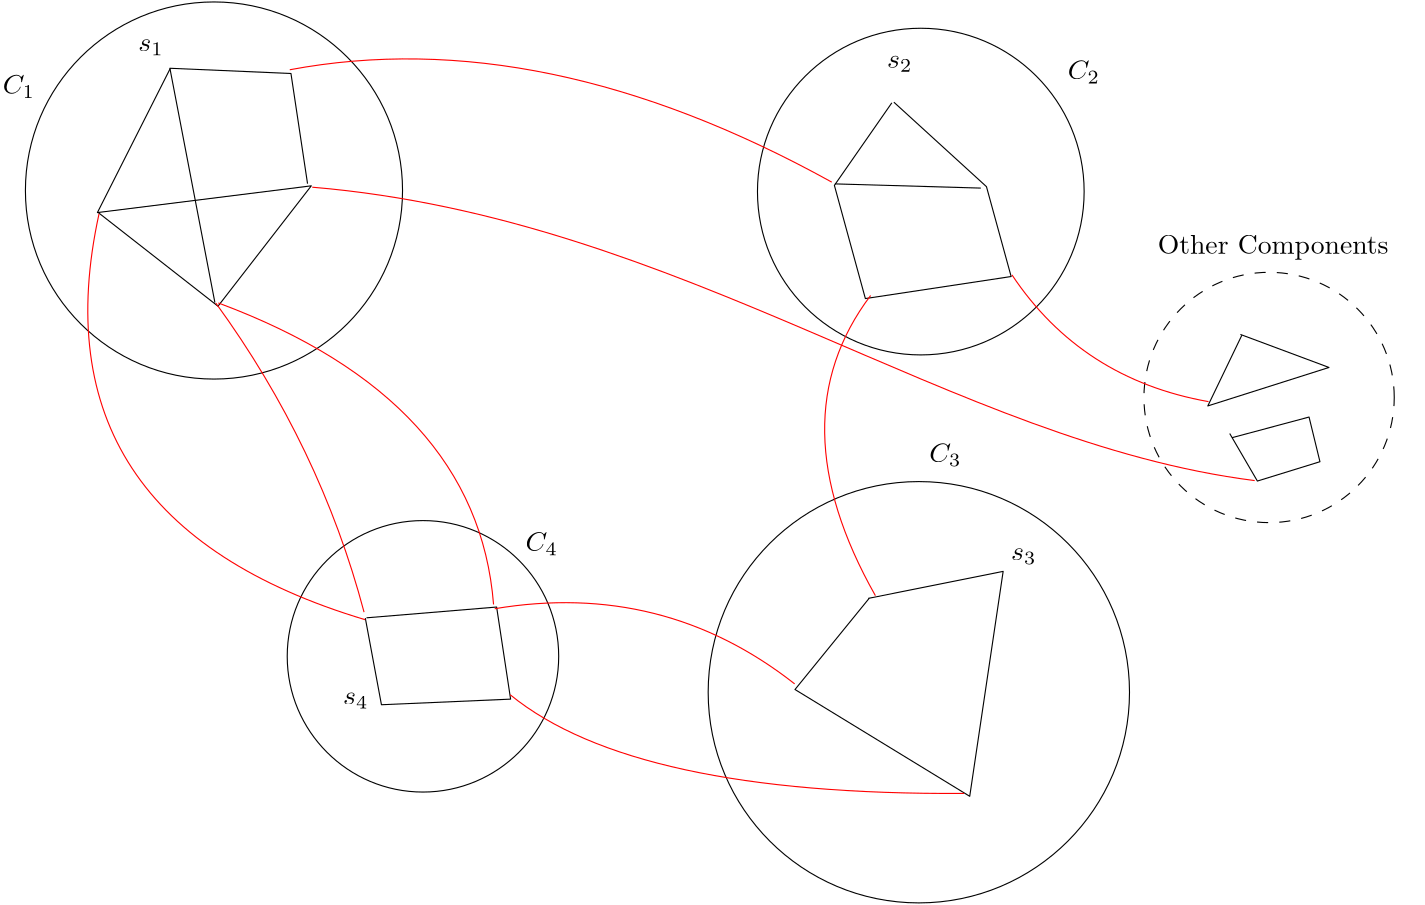 <?xml version="1.0"?>
<!DOCTYPE ipe SYSTEM "ipe.dtd">
<ipe version="70206" creator="Ipe 7.2.11">
<info created="D:20190416092926" modified="D:20190416092926"/>
<ipestyle name="basic">
<symbol name="arrow/arc(spx)">
<path stroke="sym-stroke" fill="sym-stroke" pen="sym-pen">
0 0 m
-1 0.333 l
-1 -0.333 l
h
</path>
</symbol>
<symbol name="arrow/farc(spx)">
<path stroke="sym-stroke" fill="white" pen="sym-pen">
0 0 m
-1 0.333 l
-1 -0.333 l
h
</path>
</symbol>
<symbol name="arrow/ptarc(spx)">
<path stroke="sym-stroke" fill="sym-stroke" pen="sym-pen">
0 0 m
-1 0.333 l
-0.8 0 l
-1 -0.333 l
h
</path>
</symbol>
<symbol name="arrow/fptarc(spx)">
<path stroke="sym-stroke" fill="white" pen="sym-pen">
0 0 m
-1 0.333 l
-0.8 0 l
-1 -0.333 l
h
</path>
</symbol>
<symbol name="mark/circle(sx)" transformations="translations">
<path fill="sym-stroke">
0.6 0 0 0.6 0 0 e
0.4 0 0 0.4 0 0 e
</path>
</symbol>
<symbol name="mark/disk(sx)" transformations="translations">
<path fill="sym-stroke">
0.6 0 0 0.6 0 0 e
</path>
</symbol>
<symbol name="mark/fdisk(sfx)" transformations="translations">
<group>
<path fill="sym-fill">
0.5 0 0 0.5 0 0 e
</path>
<path fill="sym-stroke" fillrule="eofill">
0.6 0 0 0.6 0 0 e
0.4 0 0 0.4 0 0 e
</path>
</group>
</symbol>
<symbol name="mark/box(sx)" transformations="translations">
<path fill="sym-stroke" fillrule="eofill">
-0.6 -0.6 m
0.6 -0.6 l
0.6 0.6 l
-0.6 0.6 l
h
-0.4 -0.4 m
0.4 -0.4 l
0.4 0.4 l
-0.4 0.4 l
h
</path>
</symbol>
<symbol name="mark/square(sx)" transformations="translations">
<path fill="sym-stroke">
-0.6 -0.6 m
0.6 -0.6 l
0.6 0.6 l
-0.6 0.6 l
h
</path>
</symbol>
<symbol name="mark/fsquare(sfx)" transformations="translations">
<group>
<path fill="sym-fill">
-0.5 -0.5 m
0.5 -0.5 l
0.5 0.5 l
-0.5 0.5 l
h
</path>
<path fill="sym-stroke" fillrule="eofill">
-0.6 -0.6 m
0.6 -0.6 l
0.6 0.6 l
-0.6 0.6 l
h
-0.4 -0.4 m
0.4 -0.4 l
0.4 0.4 l
-0.4 0.4 l
h
</path>
</group>
</symbol>
<symbol name="mark/cross(sx)" transformations="translations">
<group>
<path fill="sym-stroke">
-0.43 -0.57 m
0.57 0.43 l
0.43 0.57 l
-0.57 -0.43 l
h
</path>
<path fill="sym-stroke">
-0.43 0.57 m
0.57 -0.43 l
0.43 -0.57 l
-0.57 0.43 l
h
</path>
</group>
</symbol>
<symbol name="arrow/fnormal(spx)">
<path stroke="sym-stroke" fill="white" pen="sym-pen">
0 0 m
-1 0.333 l
-1 -0.333 l
h
</path>
</symbol>
<symbol name="arrow/pointed(spx)">
<path stroke="sym-stroke" fill="sym-stroke" pen="sym-pen">
0 0 m
-1 0.333 l
-0.8 0 l
-1 -0.333 l
h
</path>
</symbol>
<symbol name="arrow/fpointed(spx)">
<path stroke="sym-stroke" fill="white" pen="sym-pen">
0 0 m
-1 0.333 l
-0.8 0 l
-1 -0.333 l
h
</path>
</symbol>
<symbol name="arrow/linear(spx)">
<path stroke="sym-stroke" pen="sym-pen">
-1 0.333 m
0 0 l
-1 -0.333 l
</path>
</symbol>
<symbol name="arrow/fdouble(spx)">
<path stroke="sym-stroke" fill="white" pen="sym-pen">
0 0 m
-1 0.333 l
-1 -0.333 l
h
-1 0 m
-2 0.333 l
-2 -0.333 l
h
</path>
</symbol>
<symbol name="arrow/double(spx)">
<path stroke="sym-stroke" fill="sym-stroke" pen="sym-pen">
0 0 m
-1 0.333 l
-1 -0.333 l
h
-1 0 m
-2 0.333 l
-2 -0.333 l
h
</path>
</symbol>
<pen name="heavier" value="0.8"/>
<pen name="fat" value="1.2"/>
<pen name="ultrafat" value="2"/>
<symbolsize name="large" value="5"/>
<symbolsize name="small" value="2"/>
<symbolsize name="tiny" value="1.1"/>
<arrowsize name="large" value="10"/>
<arrowsize name="small" value="5"/>
<arrowsize name="tiny" value="3"/>
<color name="red" value="1 0 0"/>
<color name="green" value="0 1 0"/>
<color name="blue" value="0 0 1"/>
<color name="yellow" value="1 1 0"/>
<color name="orange" value="1 0.647 0"/>
<color name="gold" value="1 0.843 0"/>
<color name="purple" value="0.627 0.125 0.941"/>
<color name="gray" value="0.745"/>
<color name="brown" value="0.647 0.165 0.165"/>
<color name="navy" value="0 0 0.502"/>
<color name="pink" value="1 0.753 0.796"/>
<color name="seagreen" value="0.18 0.545 0.341"/>
<color name="turquoise" value="0.251 0.878 0.816"/>
<color name="violet" value="0.933 0.51 0.933"/>
<color name="darkblue" value="0 0 0.545"/>
<color name="darkcyan" value="0 0.545 0.545"/>
<color name="darkgray" value="0.663"/>
<color name="darkgreen" value="0 0.392 0"/>
<color name="darkmagenta" value="0.545 0 0.545"/>
<color name="darkorange" value="1 0.549 0"/>
<color name="darkred" value="0.545 0 0"/>
<color name="lightblue" value="0.678 0.847 0.902"/>
<color name="lightcyan" value="0.878 1 1"/>
<color name="lightgray" value="0.827"/>
<color name="lightgreen" value="0.565 0.933 0.565"/>
<color name="lightyellow" value="1 1 0.878"/>
<dashstyle name="dashed" value="[4] 0"/>
<dashstyle name="dotted" value="[1 3] 0"/>
<dashstyle name="dash dotted" value="[4 2 1 2] 0"/>
<dashstyle name="dash dot dotted" value="[4 2 1 2 1 2] 0"/>
<textsize name="large" value="\large"/>
<textsize name="Large" value="\Large"/>
<textsize name="LARGE" value="\LARGE"/>
<textsize name="huge" value="\huge"/>
<textsize name="Huge" value="\Huge"/>
<textsize name="small" value="\small"/>
<textsize name="footnote" value="\footnotesize"/>
<textsize name="tiny" value="\tiny"/>
<textstyle name="center" begin="\begin{center}" end="\end{center}"/>
<textstyle name="itemize" begin="\begin{itemize}" end="\end{itemize}"/>
<textstyle name="item" begin="\begin{itemize}\item{}" end="\end{itemize}"/>
<gridsize name="4 pts" value="4"/>
<gridsize name="8 pts (~3 mm)" value="8"/>
<gridsize name="16 pts (~6 mm)" value="16"/>
<gridsize name="32 pts (~12 mm)" value="32"/>
<gridsize name="10 pts (~3.5 mm)" value="10"/>
<gridsize name="20 pts (~7 mm)" value="20"/>
<gridsize name="14 pts (~5 mm)" value="14"/>
<gridsize name="28 pts (~10 mm)" value="28"/>
<gridsize name="56 pts (~20 mm)" value="56"/>
<anglesize name="90 deg" value="90"/>
<anglesize name="60 deg" value="60"/>
<anglesize name="45 deg" value="45"/>
<anglesize name="30 deg" value="30"/>
<anglesize name="22.5 deg" value="22.5"/>
<opacity name="10%" value="0.1"/>
<opacity name="30%" value="0.3"/>
<opacity name="50%" value="0.5"/>
<opacity name="75%" value="0.75"/>
<tiling name="falling" angle="-60" step="4" width="1"/>
<tiling name="rising" angle="30" step="4" width="1"/>
</ipestyle>
<page>
<layer name="alpha"/>
<view layers="alpha" active="alpha"/>
<path layer="alpha" stroke="black">
67.8823 0 0 67.8823 128 768 e
</path>
<path stroke="black">
112.227 811.876 m
86.035 760.055 l
163.033 769.686 l
129.443 726.345 l
86.1341 760.214 l
</path>
<path stroke="black">
128.332 727.65 m
112.128 812.006 l
155.711 810.126 l
161.68 770.461 l
</path>
<path stroke="black">
58.8007 0 0 58.8007 382.457 767.612 e
</path>
<path stroke="black">
48.8638 0 0 48.8638 203.233 600.307 e
</path>
<path stroke="black">
75.8384 0 0 75.8384 381.75 587.376 e
</path>
<path stroke="black" dash="dashed">
45.0561 0 0 45.0561 507.841 693.493 e
</path>
<path stroke="black">
372.027 799.567 m
351.347 769.844 l
362.5 729.1 l
414.98 737.034 l
406.095 769.383 l
372.754 799.797 l
</path>
<path stroke="black">
351.525 770.382 m
404.059 768.868 l
</path>
<path stroke="black">
182.481 614.059 m
188.289 582.878 l
234.782 584.895 l
229.752 618.048 l
182.906 614.17 l
</path>
<path stroke="black">
364.021 621.379 m
337.161 588.355 l
400.068 549.913 l
412.101 630.887 l
363.506 621.156 l
</path>
<path stroke="red">
86.6278 759.644 m
62.4658 649.476
182.434 613.483 c
</path>
<path stroke="red">
128.666 727.476 m
166.276 675.734
182.027 616.212 c
</path>
<path stroke="red">
129.571 727.514 m
222.836 692.798
228.649 618.977 c
</path>
<path stroke="red">
229.073 617.444 m
289.66 627.599
337.043 590.384 c
</path>
<path stroke="red">
234.62 586.484 m
278.962 550.221
398.039 550.947 c
</path>
<path stroke="black">
497.971 715.77 m
485.781 690.447 l
529.396 704.301 l
497.51 716.188 l
</path>
<path stroke="black">
493.667 680.513 m
503.622 663.405 l
526.15 670.366 l
522.224 686.451 l
494.581 679.039 l
</path>
<path stroke="red">
163.375 769.192 m
296.871 757.959
393.585 677.403
502.651 663.572 c
</path>
<path stroke="red">
155.284 811.468 m
246.378 828.545
350.402 771.017 c
</path>
<path stroke="red">
366.113 622.14 m
330.452 685.222
364.388 730.2 c
</path>
<path stroke="red">
415.274 737.621 m
440.275 700.101
486.025 691.996 c
</path>
<text transformations="translations" pos="100.771 818.163" stroke="black" type="label" width="9.139" height="4.294" depth="1.49" valign="baseline" style="math">s_1</text>
<text matrix="1 0 0 1 -149.05 0.721638" transformations="translations" pos="201.018 802.078" stroke="black" type="label" width="11.59" height="6.812" depth="1.49" valign="baseline" style="math">C_1</text>
<text transformations="translations" pos="435.339 808.018" stroke="black" type="label" width="11.59" height="6.812" depth="1.49" valign="baseline" style="math">C_2</text>
<text matrix="1 0 0 1 144.765 24.6485" transformations="translations" pos="240.748 645.491" stroke="black" type="label" width="11.59" height="6.812" depth="1.49" valign="baseline" style="math">C_3</text>
<text matrix="1 0 0 1 -189.765 -19.7498" transformations="translations" pos="429.954 657.971" stroke="black" type="label" width="11.59" height="6.812" depth="1.49" valign="baseline" style="math">C_4</text>
<text matrix="1 0 0 1 -7.51726 -1.78882" transformations="translations" pos="475.283 753.913" stroke="black" type="minipage" width="94.9365" height="6.926" depth="1.93" valign="top">Other
Components</text>
<text transformations="translations" pos="370.269 812.209" stroke="black" type="label" width="9.139" height="4.294" depth="1.49" valign="baseline" style="math">s_2</text>
<text transformations="translations" pos="174.487 582.975" stroke="black" type="label" width="9.139" height="4.294" depth="1.49" valign="baseline" style="math">s_4</text>
<text matrix="1 0 0 1 -5.39701 -1.40802" transformations="translations" pos="420.302 636.294" stroke="black" type="label" width="9.139" height="4.294" depth="1.49" valign="baseline" style="math">s_3</text>
</page>
</ipe>
